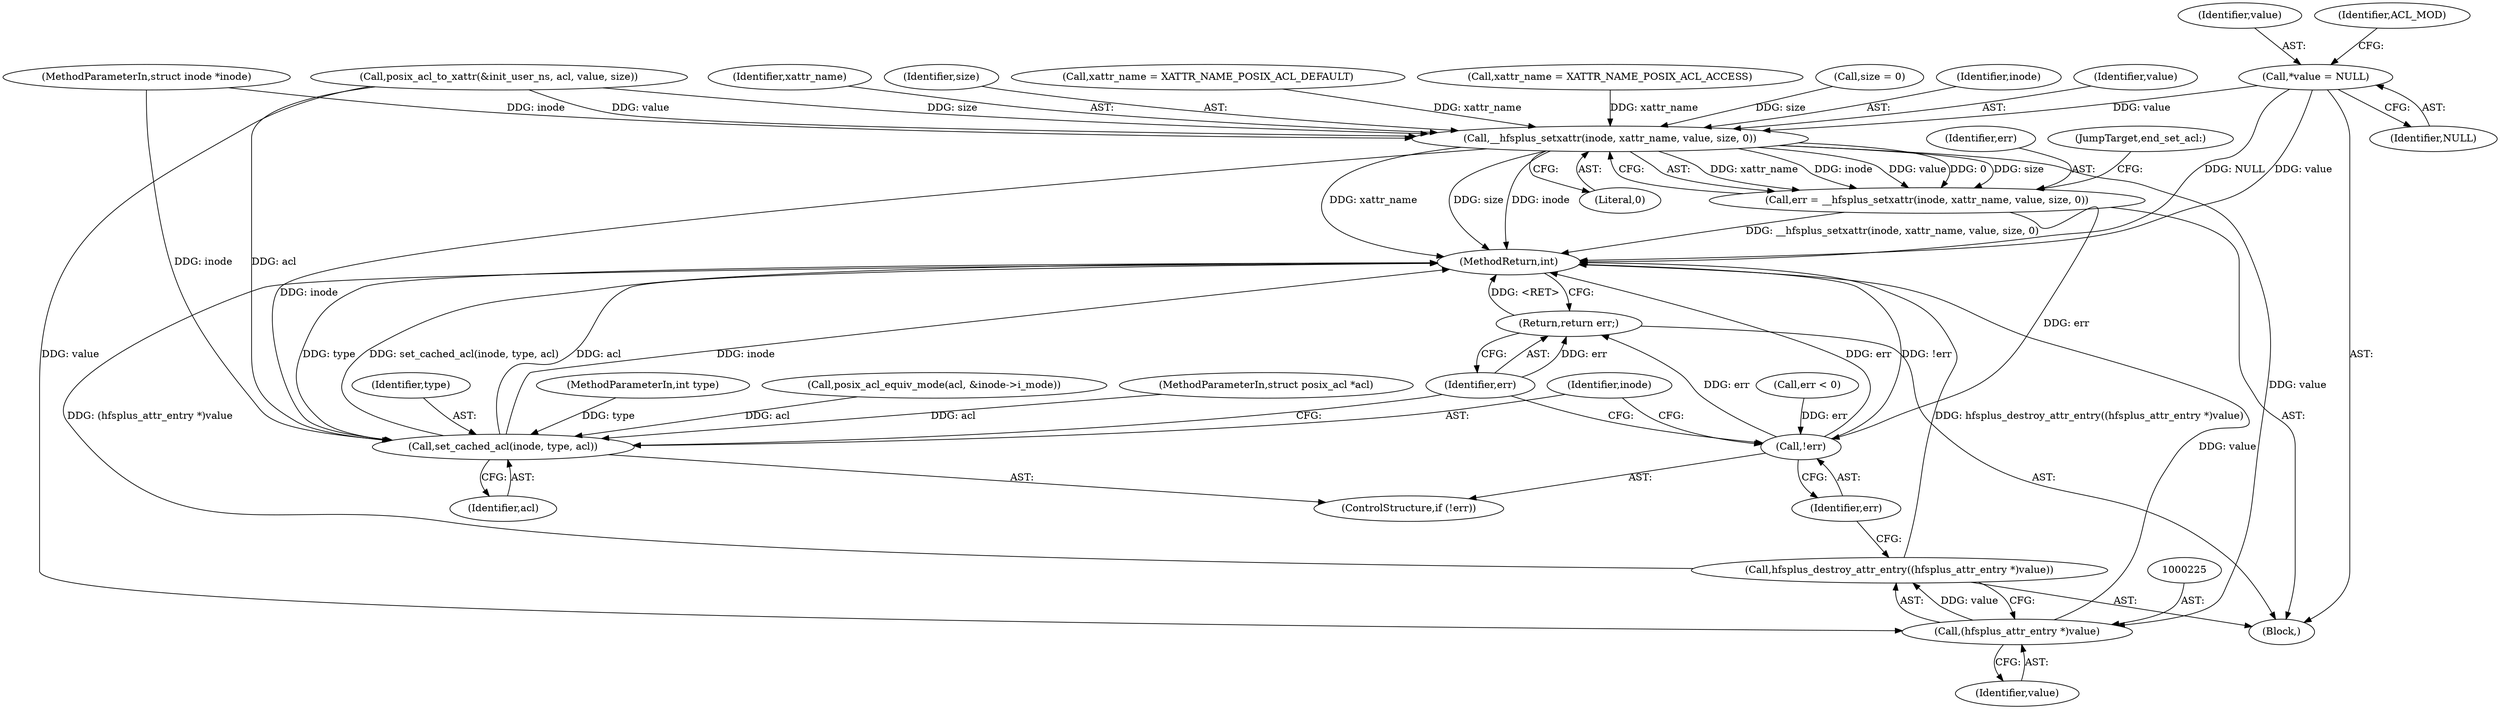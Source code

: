 digraph "0_linux_073931017b49d9458aa351605b43a7e34598caef_6@pointer" {
"1000112" [label="(Call,*value = NULL)"];
"1000216" [label="(Call,__hfsplus_setxattr(inode, xattr_name, value, size, 0))"];
"1000214" [label="(Call,err = __hfsplus_setxattr(inode, xattr_name, value, size, 0))"];
"1000228" [label="(Call,!err)"];
"1000234" [label="(Return,return err;)"];
"1000224" [label="(Call,(hfsplus_attr_entry *)value)"];
"1000223" [label="(Call,hfsplus_destroy_attr_entry((hfsplus_attr_entry *)value))"];
"1000230" [label="(Call,set_cached_acl(inode, type, acl))"];
"1000227" [label="(ControlStructure,if (!err))"];
"1000210" [label="(Call,err < 0)"];
"1000104" [label="(Block,)"];
"1000217" [label="(Identifier,inode)"];
"1000229" [label="(Identifier,err)"];
"1000234" [label="(Return,return err;)"];
"1000202" [label="(Call,posix_acl_to_xattr(&init_user_ns, acl, value, size))"];
"1000219" [label="(Identifier,value)"];
"1000216" [label="(Call,__hfsplus_setxattr(inode, xattr_name, value, size, 0))"];
"1000223" [label="(Call,hfsplus_destroy_attr_entry((hfsplus_attr_entry *)value))"];
"1000218" [label="(Identifier,xattr_name)"];
"1000236" [label="(MethodReturn,int)"];
"1000114" [label="(Identifier,NULL)"];
"1000112" [label="(Call,*value = NULL)"];
"1000220" [label="(Identifier,size)"];
"1000224" [label="(Call,(hfsplus_attr_entry *)value)"];
"1000228" [label="(Call,!err)"];
"1000214" [label="(Call,err = __hfsplus_setxattr(inode, xattr_name, value, size, 0))"];
"1000221" [label="(Literal,0)"];
"1000151" [label="(Call,xattr_name = XATTR_NAME_POSIX_ACL_DEFAULT)"];
"1000103" [label="(MethodParameterIn,int type)"];
"1000126" [label="(Call,xattr_name = XATTR_NAME_POSIX_ACL_ACCESS)"];
"1000113" [label="(Identifier,value)"];
"1000231" [label="(Identifier,inode)"];
"1000226" [label="(Identifier,value)"];
"1000108" [label="(Call,size = 0)"];
"1000233" [label="(Identifier,acl)"];
"1000134" [label="(Call,posix_acl_equiv_mode(acl, &inode->i_mode))"];
"1000116" [label="(Identifier,ACL_MOD)"];
"1000230" [label="(Call,set_cached_acl(inode, type, acl))"];
"1000215" [label="(Identifier,err)"];
"1000102" [label="(MethodParameterIn,struct posix_acl *acl)"];
"1000101" [label="(MethodParameterIn,struct inode *inode)"];
"1000235" [label="(Identifier,err)"];
"1000222" [label="(JumpTarget,end_set_acl:)"];
"1000232" [label="(Identifier,type)"];
"1000112" -> "1000104"  [label="AST: "];
"1000112" -> "1000114"  [label="CFG: "];
"1000113" -> "1000112"  [label="AST: "];
"1000114" -> "1000112"  [label="AST: "];
"1000116" -> "1000112"  [label="CFG: "];
"1000112" -> "1000236"  [label="DDG: NULL"];
"1000112" -> "1000236"  [label="DDG: value"];
"1000112" -> "1000216"  [label="DDG: value"];
"1000216" -> "1000214"  [label="AST: "];
"1000216" -> "1000221"  [label="CFG: "];
"1000217" -> "1000216"  [label="AST: "];
"1000218" -> "1000216"  [label="AST: "];
"1000219" -> "1000216"  [label="AST: "];
"1000220" -> "1000216"  [label="AST: "];
"1000221" -> "1000216"  [label="AST: "];
"1000214" -> "1000216"  [label="CFG: "];
"1000216" -> "1000236"  [label="DDG: inode"];
"1000216" -> "1000236"  [label="DDG: xattr_name"];
"1000216" -> "1000236"  [label="DDG: size"];
"1000216" -> "1000214"  [label="DDG: xattr_name"];
"1000216" -> "1000214"  [label="DDG: inode"];
"1000216" -> "1000214"  [label="DDG: value"];
"1000216" -> "1000214"  [label="DDG: 0"];
"1000216" -> "1000214"  [label="DDG: size"];
"1000101" -> "1000216"  [label="DDG: inode"];
"1000151" -> "1000216"  [label="DDG: xattr_name"];
"1000126" -> "1000216"  [label="DDG: xattr_name"];
"1000202" -> "1000216"  [label="DDG: value"];
"1000202" -> "1000216"  [label="DDG: size"];
"1000108" -> "1000216"  [label="DDG: size"];
"1000216" -> "1000224"  [label="DDG: value"];
"1000216" -> "1000230"  [label="DDG: inode"];
"1000214" -> "1000104"  [label="AST: "];
"1000215" -> "1000214"  [label="AST: "];
"1000222" -> "1000214"  [label="CFG: "];
"1000214" -> "1000236"  [label="DDG: __hfsplus_setxattr(inode, xattr_name, value, size, 0)"];
"1000214" -> "1000228"  [label="DDG: err"];
"1000228" -> "1000227"  [label="AST: "];
"1000228" -> "1000229"  [label="CFG: "];
"1000229" -> "1000228"  [label="AST: "];
"1000231" -> "1000228"  [label="CFG: "];
"1000235" -> "1000228"  [label="CFG: "];
"1000228" -> "1000236"  [label="DDG: !err"];
"1000228" -> "1000236"  [label="DDG: err"];
"1000210" -> "1000228"  [label="DDG: err"];
"1000228" -> "1000234"  [label="DDG: err"];
"1000234" -> "1000104"  [label="AST: "];
"1000234" -> "1000235"  [label="CFG: "];
"1000235" -> "1000234"  [label="AST: "];
"1000236" -> "1000234"  [label="CFG: "];
"1000234" -> "1000236"  [label="DDG: <RET>"];
"1000235" -> "1000234"  [label="DDG: err"];
"1000224" -> "1000223"  [label="AST: "];
"1000224" -> "1000226"  [label="CFG: "];
"1000225" -> "1000224"  [label="AST: "];
"1000226" -> "1000224"  [label="AST: "];
"1000223" -> "1000224"  [label="CFG: "];
"1000224" -> "1000236"  [label="DDG: value"];
"1000224" -> "1000223"  [label="DDG: value"];
"1000202" -> "1000224"  [label="DDG: value"];
"1000223" -> "1000104"  [label="AST: "];
"1000229" -> "1000223"  [label="CFG: "];
"1000223" -> "1000236"  [label="DDG: hfsplus_destroy_attr_entry((hfsplus_attr_entry *)value)"];
"1000223" -> "1000236"  [label="DDG: (hfsplus_attr_entry *)value"];
"1000230" -> "1000227"  [label="AST: "];
"1000230" -> "1000233"  [label="CFG: "];
"1000231" -> "1000230"  [label="AST: "];
"1000232" -> "1000230"  [label="AST: "];
"1000233" -> "1000230"  [label="AST: "];
"1000235" -> "1000230"  [label="CFG: "];
"1000230" -> "1000236"  [label="DDG: acl"];
"1000230" -> "1000236"  [label="DDG: inode"];
"1000230" -> "1000236"  [label="DDG: type"];
"1000230" -> "1000236"  [label="DDG: set_cached_acl(inode, type, acl)"];
"1000101" -> "1000230"  [label="DDG: inode"];
"1000103" -> "1000230"  [label="DDG: type"];
"1000134" -> "1000230"  [label="DDG: acl"];
"1000202" -> "1000230"  [label="DDG: acl"];
"1000102" -> "1000230"  [label="DDG: acl"];
}
